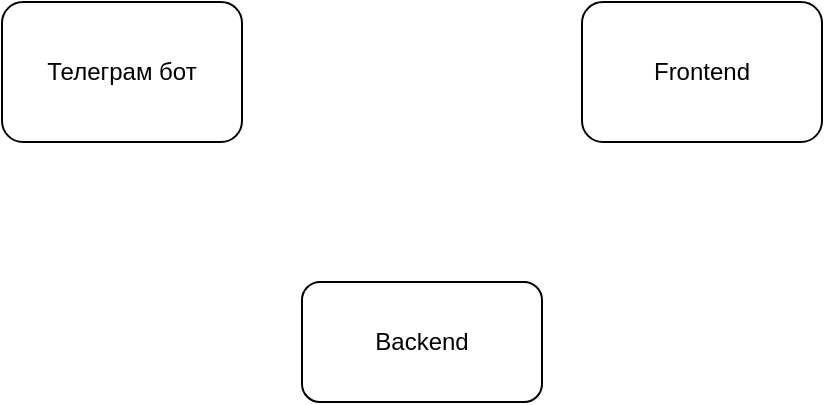 <mxfile version="26.0.2">
  <diagram name="Страница — 1" id="mfvDr763qeioa90Kr1xu">
    <mxGraphModel dx="1434" dy="746" grid="1" gridSize="10" guides="1" tooltips="1" connect="1" arrows="1" fold="1" page="1" pageScale="1" pageWidth="827" pageHeight="1169" math="0" shadow="0">
      <root>
        <mxCell id="0" />
        <mxCell id="1" parent="0" />
        <mxCell id="rx369w3odF3UMx7AQMP6-1" value="Телеграм бот" style="rounded=1;whiteSpace=wrap;html=1;" parent="1" vertex="1">
          <mxGeometry x="240" y="320" width="120" height="70" as="geometry" />
        </mxCell>
        <mxCell id="ZKF0X6sjYYtKGc7rI8EO-1" value="Frontend" style="rounded=1;whiteSpace=wrap;html=1;" vertex="1" parent="1">
          <mxGeometry x="530" y="320" width="120" height="70" as="geometry" />
        </mxCell>
        <mxCell id="ZKF0X6sjYYtKGc7rI8EO-2" value="Backend" style="rounded=1;whiteSpace=wrap;html=1;" vertex="1" parent="1">
          <mxGeometry x="390" y="460" width="120" height="60" as="geometry" />
        </mxCell>
      </root>
    </mxGraphModel>
  </diagram>
</mxfile>
